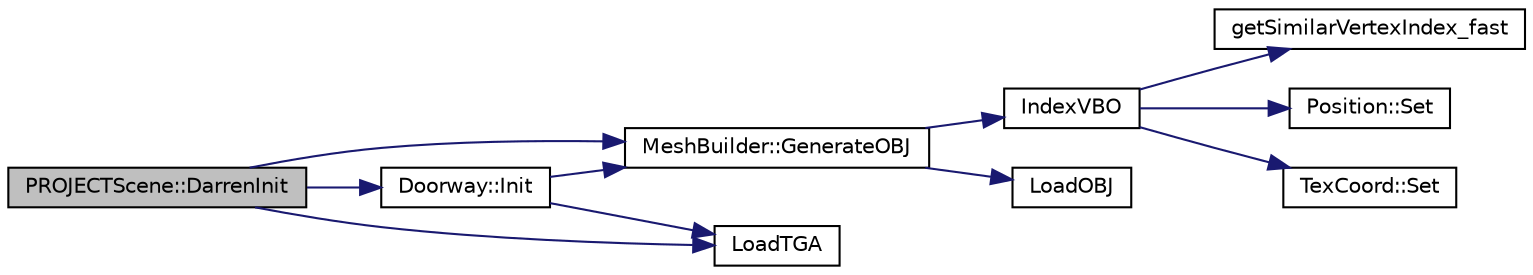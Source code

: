 digraph "PROJECTScene::DarrenInit"
{
  bgcolor="transparent";
  edge [fontname="Helvetica",fontsize="10",labelfontname="Helvetica",labelfontsize="10"];
  node [fontname="Helvetica",fontsize="10",shape=record];
  rankdir="LR";
  Node1 [label="PROJECTScene::DarrenInit",height=0.2,width=0.4,color="black", fillcolor="grey75", style="filled", fontcolor="black"];
  Node1 -> Node2 [color="midnightblue",fontsize="10",style="solid",fontname="Helvetica"];
  Node2 [label="MeshBuilder::GenerateOBJ",height=0.2,width=0.4,color="black",URL="$classMeshBuilder.html#aba87550d7726a610c911fbb977fd3575"];
  Node2 -> Node3 [color="midnightblue",fontsize="10",style="solid",fontname="Helvetica"];
  Node3 [label="IndexVBO",height=0.2,width=0.4,color="black",URL="$LoadOBJ_8cpp.html#aa99ef9426a57205ed8acb8f7d41f3bae"];
  Node3 -> Node4 [color="midnightblue",fontsize="10",style="solid",fontname="Helvetica"];
  Node4 [label="getSimilarVertexIndex_fast",height=0.2,width=0.4,color="black",URL="$LoadOBJ_8cpp.html#af43afccb67fd9c80513489b75fddb347"];
  Node3 -> Node5 [color="midnightblue",fontsize="10",style="solid",fontname="Helvetica"];
  Node5 [label="Position::Set",height=0.2,width=0.4,color="black",URL="$structPosition.html#a2919b2441baf7a2f799791d65a1cfc15"];
  Node3 -> Node6 [color="midnightblue",fontsize="10",style="solid",fontname="Helvetica"];
  Node6 [label="TexCoord::Set",height=0.2,width=0.4,color="black",URL="$structTexCoord.html#a64b4ceeb1733c478cb4b5b1216146c32"];
  Node2 -> Node7 [color="midnightblue",fontsize="10",style="solid",fontname="Helvetica"];
  Node7 [label="LoadOBJ",height=0.2,width=0.4,color="black",URL="$LoadOBJ_8cpp.html#aa634e9cac0a72d751731db6b4479cbda"];
  Node1 -> Node8 [color="midnightblue",fontsize="10",style="solid",fontname="Helvetica"];
  Node8 [label="Doorway::Init",height=0.2,width=0.4,color="black",URL="$classDoorway.html#aed789047130006d3ad9afe8b5be693ef"];
  Node8 -> Node2 [color="midnightblue",fontsize="10",style="solid",fontname="Helvetica"];
  Node8 -> Node9 [color="midnightblue",fontsize="10",style="solid",fontname="Helvetica"];
  Node9 [label="LoadTGA",height=0.2,width=0.4,color="black",URL="$LoadTGA_8cpp.html#a459a80ca6de67a1e3493bfb66ae317e4"];
  Node1 -> Node9 [color="midnightblue",fontsize="10",style="solid",fontname="Helvetica"];
}
